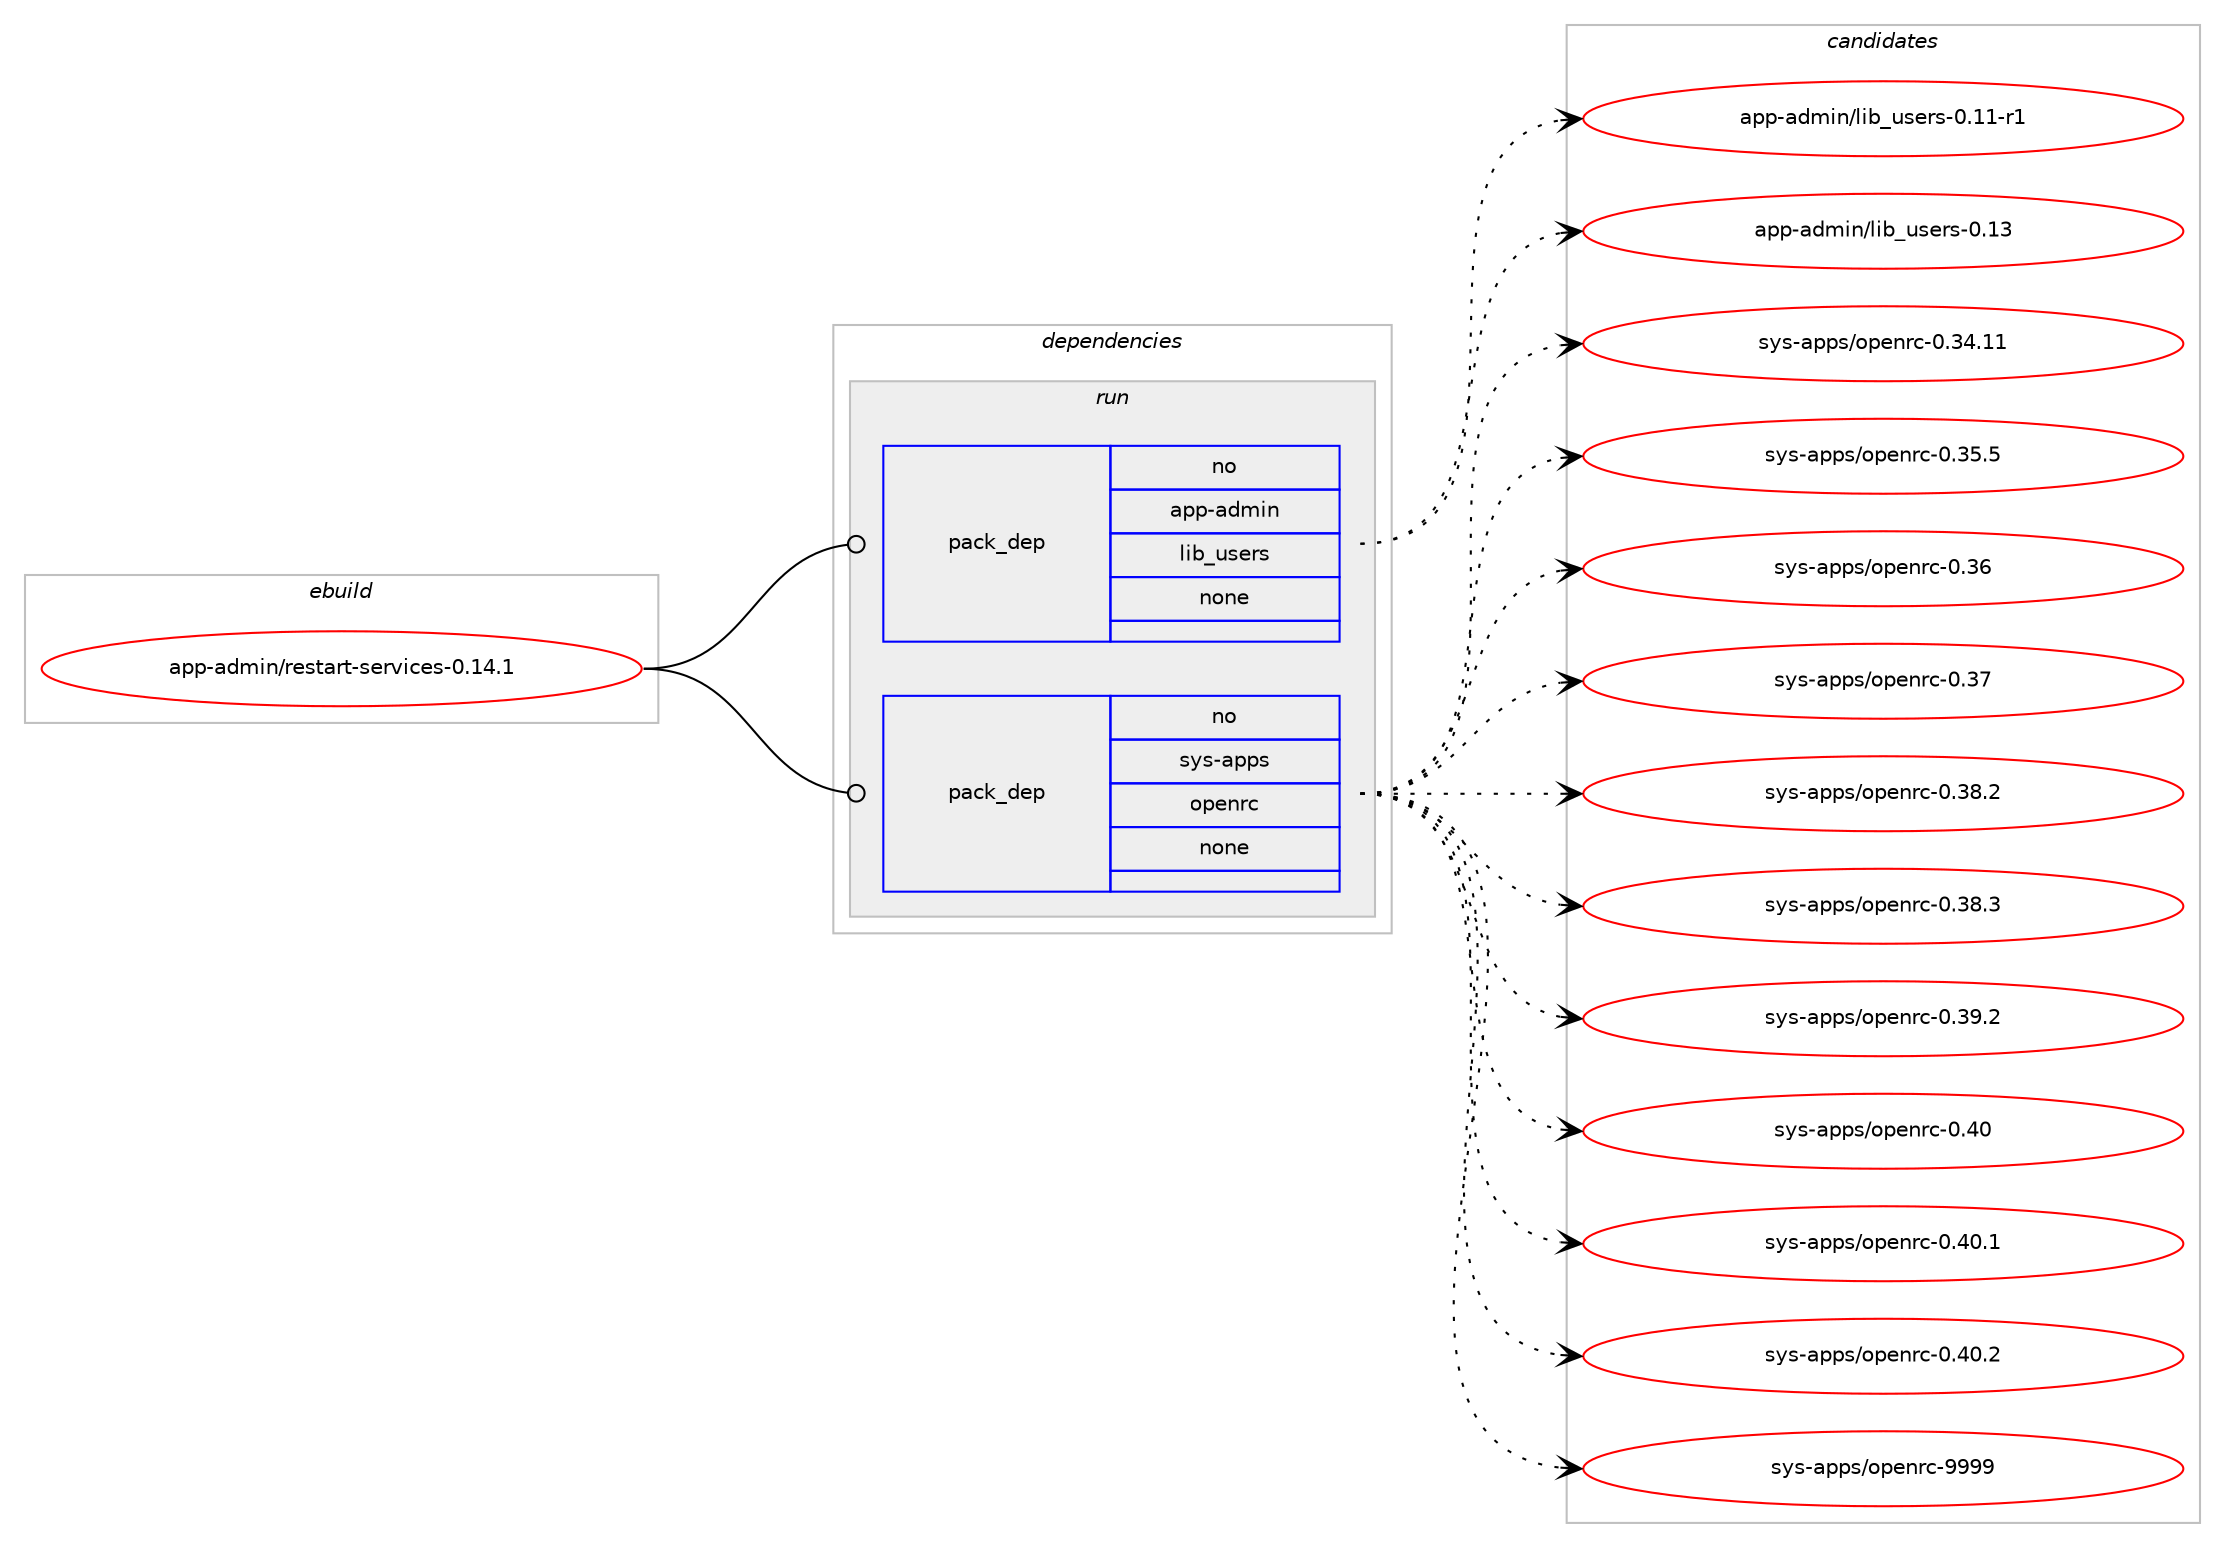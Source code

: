 digraph prolog {

# *************
# Graph options
# *************

newrank=true;
concentrate=true;
compound=true;
graph [rankdir=LR,fontname=Helvetica,fontsize=10,ranksep=1.5];#, ranksep=2.5, nodesep=0.2];
edge  [arrowhead=vee];
node  [fontname=Helvetica,fontsize=10];

# **********
# The ebuild
# **********

subgraph cluster_leftcol {
color=gray;
rank=same;
label=<<i>ebuild</i>>;
id [label="app-admin/restart-services-0.14.1", color=red, width=4, href="../app-admin/restart-services-0.14.1.svg"];
}

# ****************
# The dependencies
# ****************

subgraph cluster_midcol {
color=gray;
label=<<i>dependencies</i>>;
subgraph cluster_compile {
fillcolor="#eeeeee";
style=filled;
label=<<i>compile</i>>;
}
subgraph cluster_compileandrun {
fillcolor="#eeeeee";
style=filled;
label=<<i>compile and run</i>>;
}
subgraph cluster_run {
fillcolor="#eeeeee";
style=filled;
label=<<i>run</i>>;
subgraph pack941 {
dependency1170 [label=<<TABLE BORDER="0" CELLBORDER="1" CELLSPACING="0" CELLPADDING="4" WIDTH="220"><TR><TD ROWSPAN="6" CELLPADDING="30">pack_dep</TD></TR><TR><TD WIDTH="110">no</TD></TR><TR><TD>app-admin</TD></TR><TR><TD>lib_users</TD></TR><TR><TD>none</TD></TR><TR><TD></TD></TR></TABLE>>, shape=none, color=blue];
}
id:e -> dependency1170:w [weight=20,style="solid",arrowhead="odot"];
subgraph pack942 {
dependency1171 [label=<<TABLE BORDER="0" CELLBORDER="1" CELLSPACING="0" CELLPADDING="4" WIDTH="220"><TR><TD ROWSPAN="6" CELLPADDING="30">pack_dep</TD></TR><TR><TD WIDTH="110">no</TD></TR><TR><TD>sys-apps</TD></TR><TR><TD>openrc</TD></TR><TR><TD>none</TD></TR><TR><TD></TD></TR></TABLE>>, shape=none, color=blue];
}
id:e -> dependency1171:w [weight=20,style="solid",arrowhead="odot"];
}
}

# **************
# The candidates
# **************

subgraph cluster_choices {
rank=same;
color=gray;
label=<<i>candidates</i>>;

subgraph choice941 {
color=black;
nodesep=1;
choice97112112459710010910511047108105989511711510111411545484649494511449 [label="app-admin/lib_users-0.11-r1", color=red, width=4,href="../app-admin/lib_users-0.11-r1.svg"];
choice9711211245971001091051104710810598951171151011141154548464951 [label="app-admin/lib_users-0.13", color=red, width=4,href="../app-admin/lib_users-0.13.svg"];
dependency1170:e -> choice97112112459710010910511047108105989511711510111411545484649494511449:w [style=dotted,weight="100"];
dependency1170:e -> choice9711211245971001091051104710810598951171151011141154548464951:w [style=dotted,weight="100"];
}
subgraph choice942 {
color=black;
nodesep=1;
choice115121115459711211211547111112101110114994548465152464949 [label="sys-apps/openrc-0.34.11", color=red, width=4,href="../sys-apps/openrc-0.34.11.svg"];
choice1151211154597112112115471111121011101149945484651534653 [label="sys-apps/openrc-0.35.5", color=red, width=4,href="../sys-apps/openrc-0.35.5.svg"];
choice115121115459711211211547111112101110114994548465154 [label="sys-apps/openrc-0.36", color=red, width=4,href="../sys-apps/openrc-0.36.svg"];
choice115121115459711211211547111112101110114994548465155 [label="sys-apps/openrc-0.37", color=red, width=4,href="../sys-apps/openrc-0.37.svg"];
choice1151211154597112112115471111121011101149945484651564650 [label="sys-apps/openrc-0.38.2", color=red, width=4,href="../sys-apps/openrc-0.38.2.svg"];
choice1151211154597112112115471111121011101149945484651564651 [label="sys-apps/openrc-0.38.3", color=red, width=4,href="../sys-apps/openrc-0.38.3.svg"];
choice1151211154597112112115471111121011101149945484651574650 [label="sys-apps/openrc-0.39.2", color=red, width=4,href="../sys-apps/openrc-0.39.2.svg"];
choice115121115459711211211547111112101110114994548465248 [label="sys-apps/openrc-0.40", color=red, width=4,href="../sys-apps/openrc-0.40.svg"];
choice1151211154597112112115471111121011101149945484652484649 [label="sys-apps/openrc-0.40.1", color=red, width=4,href="../sys-apps/openrc-0.40.1.svg"];
choice1151211154597112112115471111121011101149945484652484650 [label="sys-apps/openrc-0.40.2", color=red, width=4,href="../sys-apps/openrc-0.40.2.svg"];
choice115121115459711211211547111112101110114994557575757 [label="sys-apps/openrc-9999", color=red, width=4,href="../sys-apps/openrc-9999.svg"];
dependency1171:e -> choice115121115459711211211547111112101110114994548465152464949:w [style=dotted,weight="100"];
dependency1171:e -> choice1151211154597112112115471111121011101149945484651534653:w [style=dotted,weight="100"];
dependency1171:e -> choice115121115459711211211547111112101110114994548465154:w [style=dotted,weight="100"];
dependency1171:e -> choice115121115459711211211547111112101110114994548465155:w [style=dotted,weight="100"];
dependency1171:e -> choice1151211154597112112115471111121011101149945484651564650:w [style=dotted,weight="100"];
dependency1171:e -> choice1151211154597112112115471111121011101149945484651564651:w [style=dotted,weight="100"];
dependency1171:e -> choice1151211154597112112115471111121011101149945484651574650:w [style=dotted,weight="100"];
dependency1171:e -> choice115121115459711211211547111112101110114994548465248:w [style=dotted,weight="100"];
dependency1171:e -> choice1151211154597112112115471111121011101149945484652484649:w [style=dotted,weight="100"];
dependency1171:e -> choice1151211154597112112115471111121011101149945484652484650:w [style=dotted,weight="100"];
dependency1171:e -> choice115121115459711211211547111112101110114994557575757:w [style=dotted,weight="100"];
}
}

}
